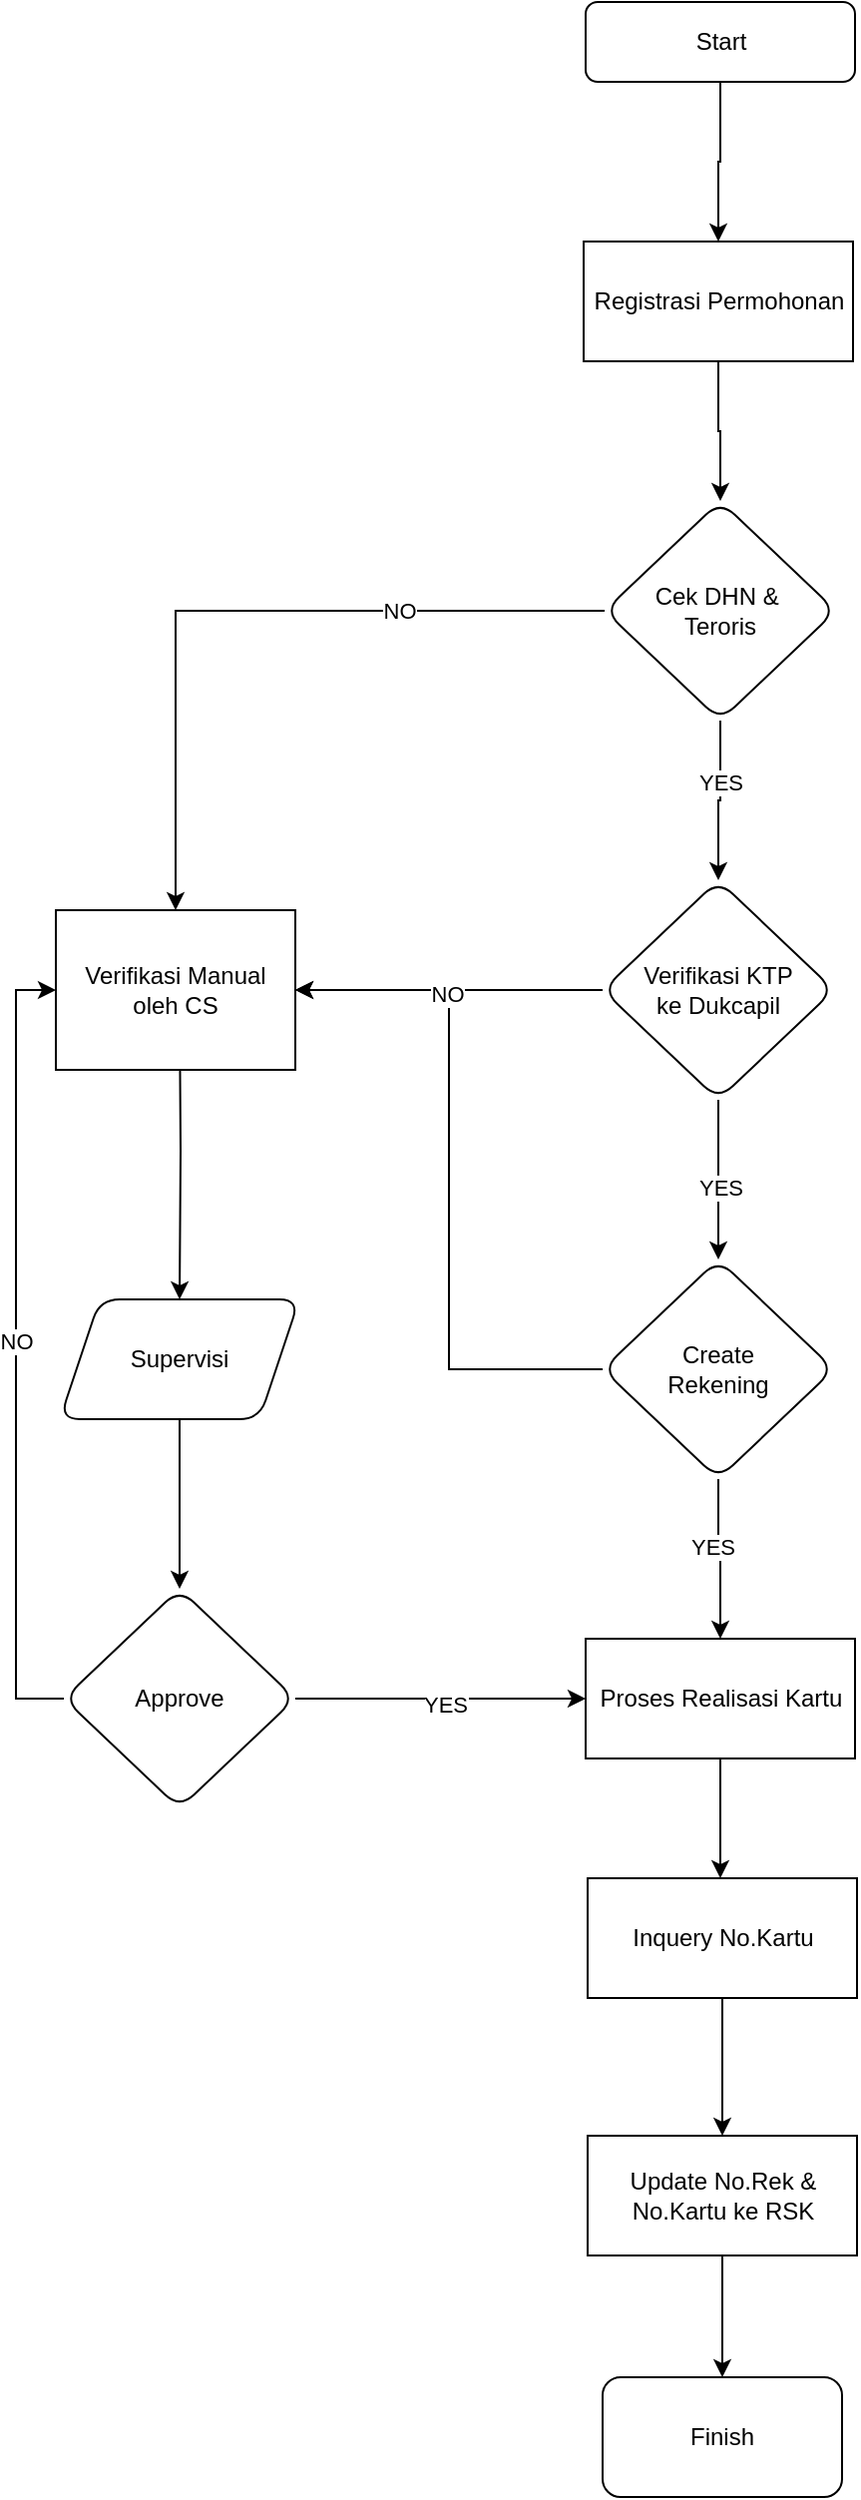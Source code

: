 <mxfile version="24.2.5" type="github">
  <diagram id="C5RBs43oDa-KdzZeNtuy" name="Page-1">
    <mxGraphModel dx="2200" dy="1110" grid="1" gridSize="10" guides="1" tooltips="1" connect="1" arrows="1" fold="1" page="1" pageScale="1" pageWidth="827" pageHeight="1169" math="0" shadow="0">
      <root>
        <mxCell id="WIyWlLk6GJQsqaUBKTNV-0" />
        <mxCell id="WIyWlLk6GJQsqaUBKTNV-1" parent="WIyWlLk6GJQsqaUBKTNV-0" />
        <mxCell id="_EpccPnGnqP51AQdEMXO-44" style="edgeStyle=orthogonalEdgeStyle;rounded=0;orthogonalLoop=1;jettySize=auto;html=1;exitX=0.5;exitY=1;exitDx=0;exitDy=0;entryX=0.5;entryY=0;entryDx=0;entryDy=0;" parent="WIyWlLk6GJQsqaUBKTNV-1" source="WIyWlLk6GJQsqaUBKTNV-3" target="_EpccPnGnqP51AQdEMXO-30" edge="1">
          <mxGeometry relative="1" as="geometry" />
        </mxCell>
        <mxCell id="WIyWlLk6GJQsqaUBKTNV-3" value="Start" style="rounded=1;whiteSpace=wrap;html=1;fontSize=12;glass=0;strokeWidth=1;shadow=0;" parent="WIyWlLk6GJQsqaUBKTNV-1" vertex="1">
          <mxGeometry x="463.5" y="40" width="135" height="40" as="geometry" />
        </mxCell>
        <mxCell id="_EpccPnGnqP51AQdEMXO-22" value="" style="edgeStyle=orthogonalEdgeStyle;rounded=0;orthogonalLoop=1;jettySize=auto;html=1;" parent="WIyWlLk6GJQsqaUBKTNV-1" source="_EpccPnGnqP51AQdEMXO-8" target="_EpccPnGnqP51AQdEMXO-21" edge="1">
          <mxGeometry relative="1" as="geometry" />
        </mxCell>
        <mxCell id="_EpccPnGnqP51AQdEMXO-50" value="YES" style="edgeLabel;html=1;align=center;verticalAlign=middle;resizable=0;points=[];" parent="_EpccPnGnqP51AQdEMXO-22" vertex="1" connectable="0">
          <mxGeometry x="-0.234" relative="1" as="geometry">
            <mxPoint as="offset" />
          </mxGeometry>
        </mxCell>
        <mxCell id="_EpccPnGnqP51AQdEMXO-47" style="edgeStyle=orthogonalEdgeStyle;rounded=0;orthogonalLoop=1;jettySize=auto;html=1;exitX=0;exitY=0.5;exitDx=0;exitDy=0;entryX=0.5;entryY=0;entryDx=0;entryDy=0;" parent="WIyWlLk6GJQsqaUBKTNV-1" source="_EpccPnGnqP51AQdEMXO-8" target="_EpccPnGnqP51AQdEMXO-31" edge="1">
          <mxGeometry relative="1" as="geometry" />
        </mxCell>
        <mxCell id="_EpccPnGnqP51AQdEMXO-49" value="NO" style="edgeLabel;html=1;align=center;verticalAlign=middle;resizable=0;points=[];arcSize=12;imageWidth=24;imageHeight=24;" parent="_EpccPnGnqP51AQdEMXO-47" vertex="1" connectable="0">
          <mxGeometry x="-0.427" y="6" relative="1" as="geometry">
            <mxPoint x="1" y="-6" as="offset" />
          </mxGeometry>
        </mxCell>
        <mxCell id="_EpccPnGnqP51AQdEMXO-8" value="Cek DHN &amp;amp;&amp;nbsp;&lt;br&gt;Teroris" style="rhombus;whiteSpace=wrap;html=1;rounded=1;glass=0;strokeWidth=1;shadow=0;" parent="WIyWlLk6GJQsqaUBKTNV-1" vertex="1">
          <mxGeometry x="473" y="290" width="116" height="110" as="geometry" />
        </mxCell>
        <mxCell id="_EpccPnGnqP51AQdEMXO-18" value="" style="edgeStyle=orthogonalEdgeStyle;rounded=0;orthogonalLoop=1;jettySize=auto;html=1;" parent="WIyWlLk6GJQsqaUBKTNV-1" target="_EpccPnGnqP51AQdEMXO-17" edge="1">
          <mxGeometry relative="1" as="geometry">
            <mxPoint x="260" y="540.0" as="sourcePoint" />
          </mxGeometry>
        </mxCell>
        <mxCell id="_EpccPnGnqP51AQdEMXO-24" value="" style="edgeStyle=orthogonalEdgeStyle;rounded=0;orthogonalLoop=1;jettySize=auto;html=1;" parent="WIyWlLk6GJQsqaUBKTNV-1" source="_EpccPnGnqP51AQdEMXO-17" target="_EpccPnGnqP51AQdEMXO-23" edge="1">
          <mxGeometry relative="1" as="geometry" />
        </mxCell>
        <mxCell id="_EpccPnGnqP51AQdEMXO-17" value="Supervisi" style="shape=parallelogram;perimeter=parallelogramPerimeter;whiteSpace=wrap;html=1;fixedSize=1;rounded=1;" parent="WIyWlLk6GJQsqaUBKTNV-1" vertex="1">
          <mxGeometry x="200" y="690.0" width="120" height="60" as="geometry" />
        </mxCell>
        <mxCell id="_EpccPnGnqP51AQdEMXO-26" value="" style="edgeStyle=orthogonalEdgeStyle;rounded=0;orthogonalLoop=1;jettySize=auto;html=1;" parent="WIyWlLk6GJQsqaUBKTNV-1" source="_EpccPnGnqP51AQdEMXO-21" target="_EpccPnGnqP51AQdEMXO-25" edge="1">
          <mxGeometry relative="1" as="geometry" />
        </mxCell>
        <mxCell id="_EpccPnGnqP51AQdEMXO-51" value="YES" style="edgeLabel;html=1;align=center;verticalAlign=middle;resizable=0;points=[];" parent="_EpccPnGnqP51AQdEMXO-26" vertex="1" connectable="0">
          <mxGeometry x="0.092" y="1" relative="1" as="geometry">
            <mxPoint as="offset" />
          </mxGeometry>
        </mxCell>
        <mxCell id="_EpccPnGnqP51AQdEMXO-39" style="edgeStyle=orthogonalEdgeStyle;rounded=0;orthogonalLoop=1;jettySize=auto;html=1;exitX=0;exitY=0.5;exitDx=0;exitDy=0;entryX=1;entryY=0.5;entryDx=0;entryDy=0;" parent="WIyWlLk6GJQsqaUBKTNV-1" source="_EpccPnGnqP51AQdEMXO-21" target="_EpccPnGnqP51AQdEMXO-31" edge="1">
          <mxGeometry relative="1" as="geometry" />
        </mxCell>
        <mxCell id="_EpccPnGnqP51AQdEMXO-21" value="Verifikasi KTP&lt;br&gt;ke Dukcapil" style="rhombus;whiteSpace=wrap;html=1;rounded=1;glass=0;strokeWidth=1;shadow=0;" parent="WIyWlLk6GJQsqaUBKTNV-1" vertex="1">
          <mxGeometry x="472" y="480" width="116" height="110" as="geometry" />
        </mxCell>
        <mxCell id="_EpccPnGnqP51AQdEMXO-43" style="edgeStyle=orthogonalEdgeStyle;rounded=0;orthogonalLoop=1;jettySize=auto;html=1;exitX=0;exitY=0.5;exitDx=0;exitDy=0;entryX=0;entryY=0.5;entryDx=0;entryDy=0;" parent="WIyWlLk6GJQsqaUBKTNV-1" source="_EpccPnGnqP51AQdEMXO-23" target="_EpccPnGnqP51AQdEMXO-31" edge="1">
          <mxGeometry relative="1" as="geometry" />
        </mxCell>
        <mxCell id="_EpccPnGnqP51AQdEMXO-54" value="NO" style="edgeLabel;html=1;align=center;verticalAlign=middle;resizable=0;points=[];" parent="_EpccPnGnqP51AQdEMXO-43" vertex="1" connectable="0">
          <mxGeometry x="0.023" relative="1" as="geometry">
            <mxPoint y="1" as="offset" />
          </mxGeometry>
        </mxCell>
        <mxCell id="_EpccPnGnqP51AQdEMXO-60" style="edgeStyle=orthogonalEdgeStyle;rounded=0;orthogonalLoop=1;jettySize=auto;html=1;exitX=1;exitY=0.5;exitDx=0;exitDy=0;" parent="WIyWlLk6GJQsqaUBKTNV-1" source="_EpccPnGnqP51AQdEMXO-23" target="_EpccPnGnqP51AQdEMXO-33" edge="1">
          <mxGeometry relative="1" as="geometry" />
        </mxCell>
        <mxCell id="_EpccPnGnqP51AQdEMXO-61" value="YES" style="edgeLabel;html=1;align=center;verticalAlign=middle;resizable=0;points=[];" parent="_EpccPnGnqP51AQdEMXO-60" vertex="1" connectable="0">
          <mxGeometry x="0.028" y="-3" relative="1" as="geometry">
            <mxPoint as="offset" />
          </mxGeometry>
        </mxCell>
        <mxCell id="_EpccPnGnqP51AQdEMXO-23" value="Approve" style="rhombus;whiteSpace=wrap;html=1;rounded=1;glass=0;strokeWidth=1;shadow=0;" parent="WIyWlLk6GJQsqaUBKTNV-1" vertex="1">
          <mxGeometry x="202" y="835" width="116" height="110" as="geometry" />
        </mxCell>
        <mxCell id="_EpccPnGnqP51AQdEMXO-40" style="edgeStyle=orthogonalEdgeStyle;rounded=0;orthogonalLoop=1;jettySize=auto;html=1;exitX=0;exitY=0.5;exitDx=0;exitDy=0;entryX=1;entryY=0.5;entryDx=0;entryDy=0;" parent="WIyWlLk6GJQsqaUBKTNV-1" source="_EpccPnGnqP51AQdEMXO-25" target="_EpccPnGnqP51AQdEMXO-31" edge="1">
          <mxGeometry relative="1" as="geometry" />
        </mxCell>
        <mxCell id="_EpccPnGnqP51AQdEMXO-53" value="NO" style="edgeLabel;html=1;align=center;verticalAlign=middle;resizable=0;points=[];" parent="_EpccPnGnqP51AQdEMXO-40" vertex="1" connectable="0">
          <mxGeometry x="0.541" y="1" relative="1" as="geometry">
            <mxPoint as="offset" />
          </mxGeometry>
        </mxCell>
        <mxCell id="_EpccPnGnqP51AQdEMXO-48" style="edgeStyle=orthogonalEdgeStyle;rounded=0;orthogonalLoop=1;jettySize=auto;html=1;exitX=0.5;exitY=1;exitDx=0;exitDy=0;entryX=0.5;entryY=0;entryDx=0;entryDy=0;" parent="WIyWlLk6GJQsqaUBKTNV-1" source="_EpccPnGnqP51AQdEMXO-25" target="_EpccPnGnqP51AQdEMXO-33" edge="1">
          <mxGeometry relative="1" as="geometry" />
        </mxCell>
        <mxCell id="_EpccPnGnqP51AQdEMXO-52" value="YES" style="edgeLabel;html=1;align=center;verticalAlign=middle;resizable=0;points=[];" parent="_EpccPnGnqP51AQdEMXO-48" vertex="1" connectable="0">
          <mxGeometry x="-0.156" y="-3" relative="1" as="geometry">
            <mxPoint as="offset" />
          </mxGeometry>
        </mxCell>
        <mxCell id="_EpccPnGnqP51AQdEMXO-25" value="Create &lt;br&gt;Rekening" style="rhombus;whiteSpace=wrap;html=1;rounded=1;glass=0;strokeWidth=1;shadow=0;" parent="WIyWlLk6GJQsqaUBKTNV-1" vertex="1">
          <mxGeometry x="472" y="670" width="116" height="110" as="geometry" />
        </mxCell>
        <mxCell id="_EpccPnGnqP51AQdEMXO-45" style="edgeStyle=orthogonalEdgeStyle;rounded=0;orthogonalLoop=1;jettySize=auto;html=1;exitX=0.5;exitY=1;exitDx=0;exitDy=0;" parent="WIyWlLk6GJQsqaUBKTNV-1" source="_EpccPnGnqP51AQdEMXO-30" target="_EpccPnGnqP51AQdEMXO-8" edge="1">
          <mxGeometry relative="1" as="geometry" />
        </mxCell>
        <mxCell id="_EpccPnGnqP51AQdEMXO-30" value="Registrasi Permohonan" style="rounded=0;whiteSpace=wrap;html=1;" parent="WIyWlLk6GJQsqaUBKTNV-1" vertex="1">
          <mxGeometry x="462.5" y="160" width="135" height="60" as="geometry" />
        </mxCell>
        <mxCell id="_EpccPnGnqP51AQdEMXO-31" value="Verifikasi Manual&lt;br&gt;oleh CS" style="rounded=0;whiteSpace=wrap;html=1;" parent="WIyWlLk6GJQsqaUBKTNV-1" vertex="1">
          <mxGeometry x="198" y="495" width="120" height="80" as="geometry" />
        </mxCell>
        <mxCell id="_EpccPnGnqP51AQdEMXO-63" value="" style="edgeStyle=orthogonalEdgeStyle;rounded=0;orthogonalLoop=1;jettySize=auto;html=1;" parent="WIyWlLk6GJQsqaUBKTNV-1" source="_EpccPnGnqP51AQdEMXO-33" edge="1">
          <mxGeometry relative="1" as="geometry">
            <mxPoint x="531" y="980" as="targetPoint" />
          </mxGeometry>
        </mxCell>
        <mxCell id="_EpccPnGnqP51AQdEMXO-33" value="Proses Realisasi Kartu" style="rounded=0;whiteSpace=wrap;html=1;" parent="WIyWlLk6GJQsqaUBKTNV-1" vertex="1">
          <mxGeometry x="463.5" y="860" width="135" height="60" as="geometry" />
        </mxCell>
        <mxCell id="_EpccPnGnqP51AQdEMXO-66" value="Finish" style="rounded=1;whiteSpace=wrap;html=1;" parent="WIyWlLk6GJQsqaUBKTNV-1" vertex="1">
          <mxGeometry x="472" y="1230" width="120" height="60" as="geometry" />
        </mxCell>
        <mxCell id="DFwen5s-5i4nCn-BDiwh-2" style="edgeStyle=orthogonalEdgeStyle;rounded=0;orthogonalLoop=1;jettySize=auto;html=1;exitX=0.5;exitY=1;exitDx=0;exitDy=0;" parent="WIyWlLk6GJQsqaUBKTNV-1" source="DFwen5s-5i4nCn-BDiwh-0" target="DFwen5s-5i4nCn-BDiwh-1" edge="1">
          <mxGeometry relative="1" as="geometry" />
        </mxCell>
        <mxCell id="DFwen5s-5i4nCn-BDiwh-0" value="Inquery No.Kartu" style="rounded=0;whiteSpace=wrap;html=1;" parent="WIyWlLk6GJQsqaUBKTNV-1" vertex="1">
          <mxGeometry x="464.5" y="980" width="135" height="60" as="geometry" />
        </mxCell>
        <mxCell id="DFwen5s-5i4nCn-BDiwh-3" style="edgeStyle=orthogonalEdgeStyle;rounded=0;orthogonalLoop=1;jettySize=auto;html=1;exitX=0.5;exitY=1;exitDx=0;exitDy=0;" parent="WIyWlLk6GJQsqaUBKTNV-1" source="DFwen5s-5i4nCn-BDiwh-1" target="_EpccPnGnqP51AQdEMXO-66" edge="1">
          <mxGeometry relative="1" as="geometry" />
        </mxCell>
        <mxCell id="DFwen5s-5i4nCn-BDiwh-1" value="Update No.Rek &amp;amp; No.Kartu ke RSK" style="rounded=0;whiteSpace=wrap;html=1;" parent="WIyWlLk6GJQsqaUBKTNV-1" vertex="1">
          <mxGeometry x="464.5" y="1109" width="135" height="60" as="geometry" />
        </mxCell>
      </root>
    </mxGraphModel>
  </diagram>
</mxfile>
